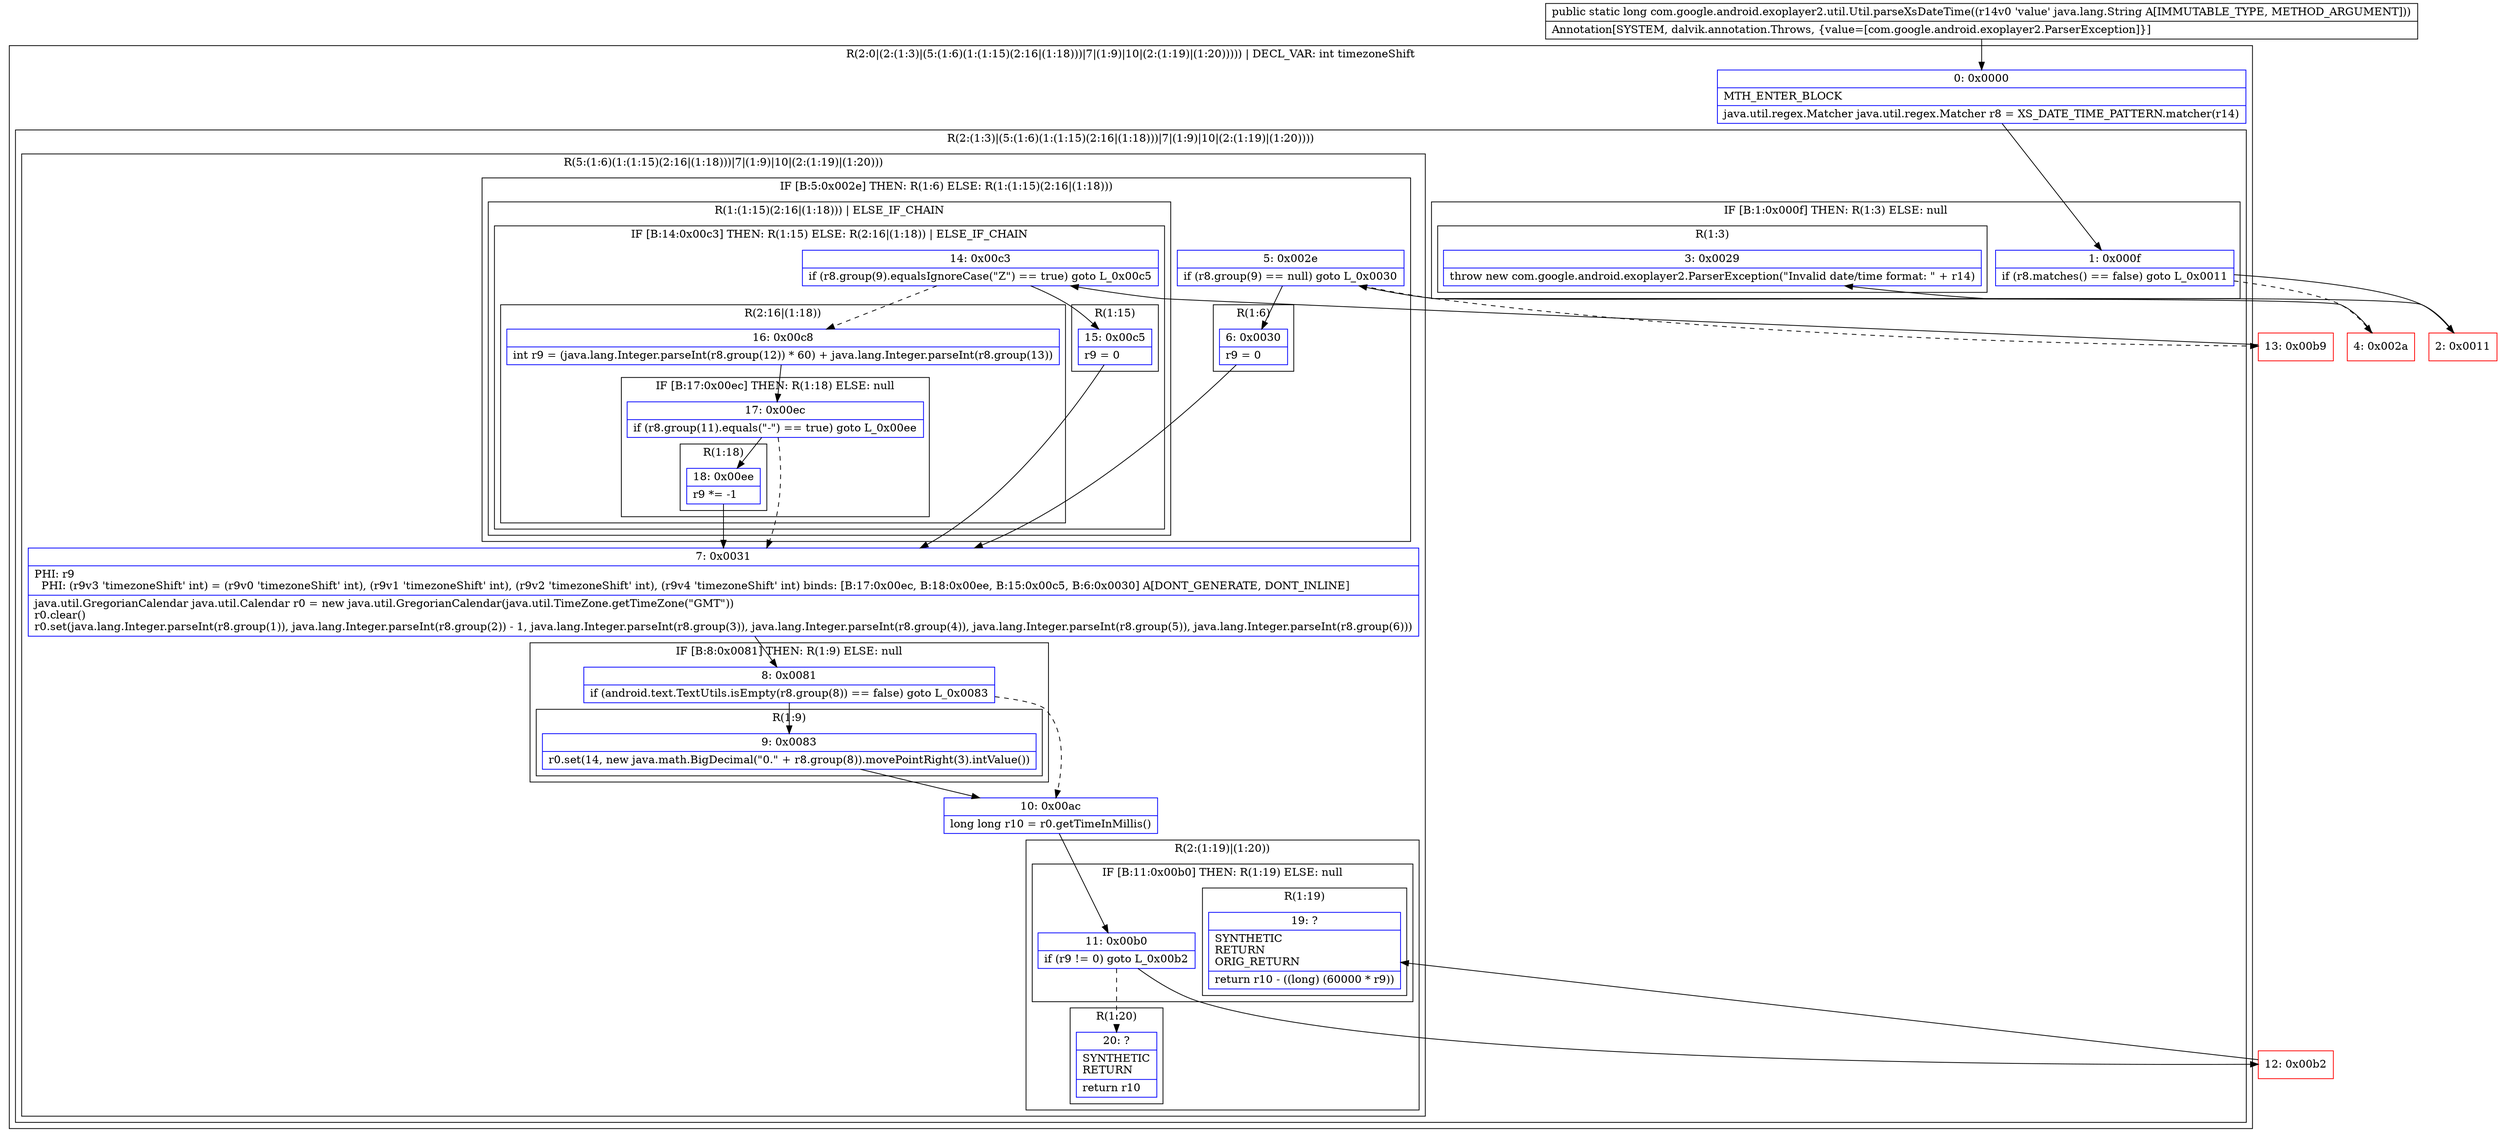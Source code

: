 digraph "CFG forcom.google.android.exoplayer2.util.Util.parseXsDateTime(Ljava\/lang\/String;)J" {
subgraph cluster_Region_1991622859 {
label = "R(2:0|(2:(1:3)|(5:(1:6)(1:(1:15)(2:16|(1:18)))|7|(1:9)|10|(2:(1:19)|(1:20))))) | DECL_VAR: int timezoneShift\l";
node [shape=record,color=blue];
Node_0 [shape=record,label="{0\:\ 0x0000|MTH_ENTER_BLOCK\l|java.util.regex.Matcher java.util.regex.Matcher r8 = XS_DATE_TIME_PATTERN.matcher(r14)\l}"];
subgraph cluster_Region_666054263 {
label = "R(2:(1:3)|(5:(1:6)(1:(1:15)(2:16|(1:18)))|7|(1:9)|10|(2:(1:19)|(1:20))))";
node [shape=record,color=blue];
subgraph cluster_IfRegion_623727699 {
label = "IF [B:1:0x000f] THEN: R(1:3) ELSE: null";
node [shape=record,color=blue];
Node_1 [shape=record,label="{1\:\ 0x000f|if (r8.matches() == false) goto L_0x0011\l}"];
subgraph cluster_Region_1904878954 {
label = "R(1:3)";
node [shape=record,color=blue];
Node_3 [shape=record,label="{3\:\ 0x0029|throw new com.google.android.exoplayer2.ParserException(\"Invalid date\/time format: \" + r14)\l}"];
}
}
subgraph cluster_Region_1827504970 {
label = "R(5:(1:6)(1:(1:15)(2:16|(1:18)))|7|(1:9)|10|(2:(1:19)|(1:20)))";
node [shape=record,color=blue];
subgraph cluster_IfRegion_51423843 {
label = "IF [B:5:0x002e] THEN: R(1:6) ELSE: R(1:(1:15)(2:16|(1:18)))";
node [shape=record,color=blue];
Node_5 [shape=record,label="{5\:\ 0x002e|if (r8.group(9) == null) goto L_0x0030\l}"];
subgraph cluster_Region_291196930 {
label = "R(1:6)";
node [shape=record,color=blue];
Node_6 [shape=record,label="{6\:\ 0x0030|r9 = 0\l}"];
}
subgraph cluster_Region_877702791 {
label = "R(1:(1:15)(2:16|(1:18))) | ELSE_IF_CHAIN\l";
node [shape=record,color=blue];
subgraph cluster_IfRegion_2105744399 {
label = "IF [B:14:0x00c3] THEN: R(1:15) ELSE: R(2:16|(1:18)) | ELSE_IF_CHAIN\l";
node [shape=record,color=blue];
Node_14 [shape=record,label="{14\:\ 0x00c3|if (r8.group(9).equalsIgnoreCase(\"Z\") == true) goto L_0x00c5\l}"];
subgraph cluster_Region_1151895378 {
label = "R(1:15)";
node [shape=record,color=blue];
Node_15 [shape=record,label="{15\:\ 0x00c5|r9 = 0\l}"];
}
subgraph cluster_Region_635971820 {
label = "R(2:16|(1:18))";
node [shape=record,color=blue];
Node_16 [shape=record,label="{16\:\ 0x00c8|int r9 = (java.lang.Integer.parseInt(r8.group(12)) * 60) + java.lang.Integer.parseInt(r8.group(13))\l}"];
subgraph cluster_IfRegion_1789423566 {
label = "IF [B:17:0x00ec] THEN: R(1:18) ELSE: null";
node [shape=record,color=blue];
Node_17 [shape=record,label="{17\:\ 0x00ec|if (r8.group(11).equals(\"\-\") == true) goto L_0x00ee\l}"];
subgraph cluster_Region_1155513168 {
label = "R(1:18)";
node [shape=record,color=blue];
Node_18 [shape=record,label="{18\:\ 0x00ee|r9 *= \-1\l}"];
}
}
}
}
}
}
Node_7 [shape=record,label="{7\:\ 0x0031|PHI: r9 \l  PHI: (r9v3 'timezoneShift' int) = (r9v0 'timezoneShift' int), (r9v1 'timezoneShift' int), (r9v2 'timezoneShift' int), (r9v4 'timezoneShift' int) binds: [B:17:0x00ec, B:18:0x00ee, B:15:0x00c5, B:6:0x0030] A[DONT_GENERATE, DONT_INLINE]\l|java.util.GregorianCalendar java.util.Calendar r0 = new java.util.GregorianCalendar(java.util.TimeZone.getTimeZone(\"GMT\"))\lr0.clear()\lr0.set(java.lang.Integer.parseInt(r8.group(1)), java.lang.Integer.parseInt(r8.group(2)) \- 1, java.lang.Integer.parseInt(r8.group(3)), java.lang.Integer.parseInt(r8.group(4)), java.lang.Integer.parseInt(r8.group(5)), java.lang.Integer.parseInt(r8.group(6)))\l}"];
subgraph cluster_IfRegion_158046652 {
label = "IF [B:8:0x0081] THEN: R(1:9) ELSE: null";
node [shape=record,color=blue];
Node_8 [shape=record,label="{8\:\ 0x0081|if (android.text.TextUtils.isEmpty(r8.group(8)) == false) goto L_0x0083\l}"];
subgraph cluster_Region_1839234869 {
label = "R(1:9)";
node [shape=record,color=blue];
Node_9 [shape=record,label="{9\:\ 0x0083|r0.set(14, new java.math.BigDecimal(\"0.\" + r8.group(8)).movePointRight(3).intValue())\l}"];
}
}
Node_10 [shape=record,label="{10\:\ 0x00ac|long long r10 = r0.getTimeInMillis()\l}"];
subgraph cluster_Region_1966533935 {
label = "R(2:(1:19)|(1:20))";
node [shape=record,color=blue];
subgraph cluster_IfRegion_1271440744 {
label = "IF [B:11:0x00b0] THEN: R(1:19) ELSE: null";
node [shape=record,color=blue];
Node_11 [shape=record,label="{11\:\ 0x00b0|if (r9 != 0) goto L_0x00b2\l}"];
subgraph cluster_Region_2137840843 {
label = "R(1:19)";
node [shape=record,color=blue];
Node_19 [shape=record,label="{19\:\ ?|SYNTHETIC\lRETURN\lORIG_RETURN\l|return r10 \- ((long) (60000 * r9))\l}"];
}
}
subgraph cluster_Region_1179708749 {
label = "R(1:20)";
node [shape=record,color=blue];
Node_20 [shape=record,label="{20\:\ ?|SYNTHETIC\lRETURN\l|return r10\l}"];
}
}
}
}
}
Node_2 [shape=record,color=red,label="{2\:\ 0x0011}"];
Node_4 [shape=record,color=red,label="{4\:\ 0x002a}"];
Node_12 [shape=record,color=red,label="{12\:\ 0x00b2}"];
Node_13 [shape=record,color=red,label="{13\:\ 0x00b9}"];
MethodNode[shape=record,label="{public static long com.google.android.exoplayer2.util.Util.parseXsDateTime((r14v0 'value' java.lang.String A[IMMUTABLE_TYPE, METHOD_ARGUMENT]))  | Annotation[SYSTEM, dalvik.annotation.Throws, \{value=[com.google.android.exoplayer2.ParserException]\}]\l}"];
MethodNode -> Node_0;
Node_0 -> Node_1;
Node_1 -> Node_2;
Node_1 -> Node_4[style=dashed];
Node_5 -> Node_6;
Node_5 -> Node_13[style=dashed];
Node_6 -> Node_7;
Node_14 -> Node_15;
Node_14 -> Node_16[style=dashed];
Node_15 -> Node_7;
Node_16 -> Node_17;
Node_17 -> Node_7[style=dashed];
Node_17 -> Node_18;
Node_18 -> Node_7;
Node_7 -> Node_8;
Node_8 -> Node_9;
Node_8 -> Node_10[style=dashed];
Node_9 -> Node_10;
Node_10 -> Node_11;
Node_11 -> Node_12;
Node_11 -> Node_20[style=dashed];
Node_2 -> Node_3;
Node_4 -> Node_5;
Node_12 -> Node_19;
Node_13 -> Node_14;
}


